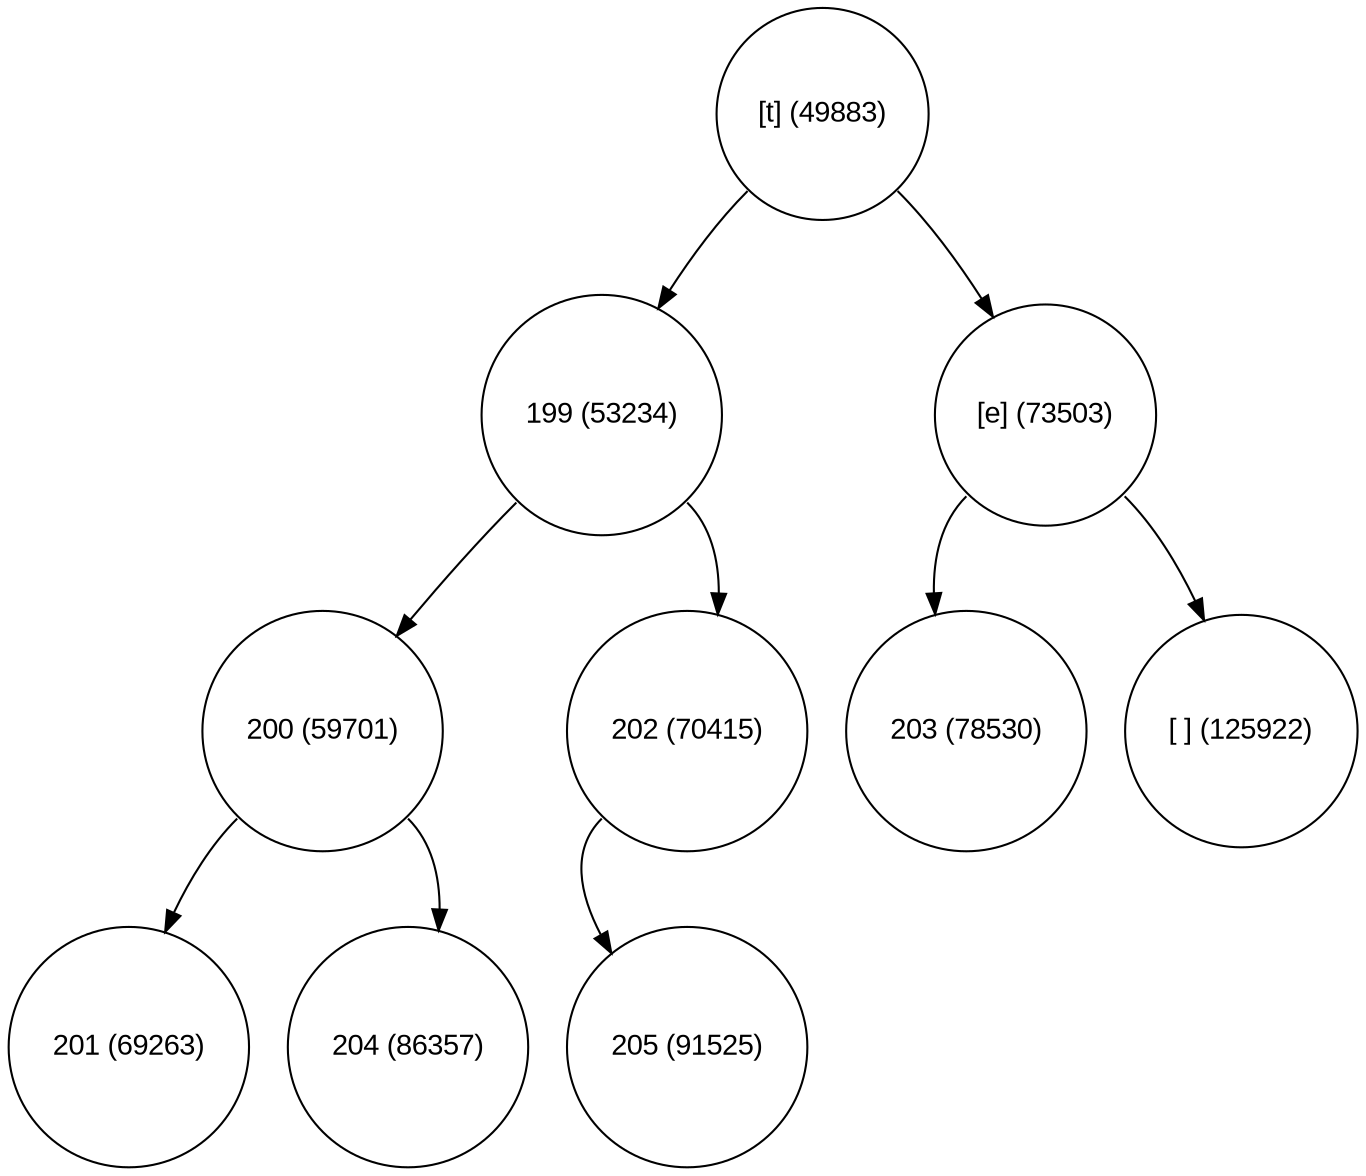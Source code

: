 digraph move_up {
	node [fontname="Arial", shape="circle", width=0.5]; 

	0 [label = "[t] (49883)"];
	0:sw -> 1;
	1 [label = "199 (53234)"];
	1:sw -> 3;
	3 [label = "200 (59701)"];
	3:sw -> 7;
	7 [label = "201 (69263)"];
	3:se -> 8;
	8 [label = "204 (86357)"];
	1:se -> 4;
	4 [label = "202 (70415)"];
	4:sw -> 9;
	9 [label = "205 (91525)"];
	0:se -> 2;
	2 [label = "[e] (73503)"];
	2:sw -> 5;
	5 [label = "203 (78530)"];
	2:se -> 6;
	6 [label = "[ ] (125922)"];
}
